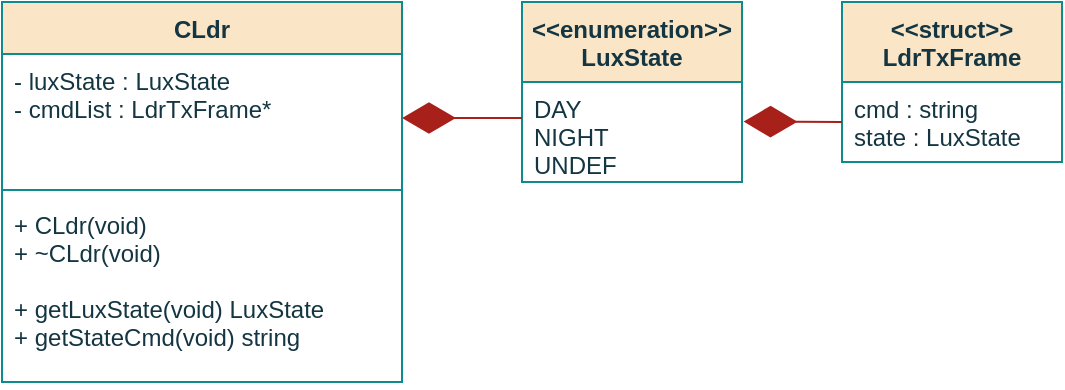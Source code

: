 <mxfile version="16.0.0" type="github" pages="4">
  <diagram id="dUQ9wwGeRSJl5TkInRWu" name="class">
    <mxGraphModel dx="643" dy="364" grid="1" gridSize="10" guides="1" tooltips="1" connect="1" arrows="1" fold="1" page="1" pageScale="1" pageWidth="850" pageHeight="1100" math="0" shadow="0">
      <root>
        <mxCell id="0" />
        <mxCell id="1" parent="0" />
        <mxCell id="Juo53vY8A3LjreaePBSx-1" value="CLdr" style="swimlane;fontStyle=1;align=center;verticalAlign=top;childLayout=stackLayout;horizontal=1;startSize=26;horizontalStack=0;resizeParent=1;resizeParentMax=0;resizeLast=0;collapsible=1;marginBottom=0;fillColor=#FAE5C7;strokeColor=#0F8B8D;fontColor=#143642;" vertex="1" parent="1">
          <mxGeometry x="200" y="80" width="200" height="190" as="geometry" />
        </mxCell>
        <mxCell id="Juo53vY8A3LjreaePBSx-2" value="- luxState : LuxState&#xa;- cmdList : LdrTxFrame*&#xa; " style="text;strokeColor=none;fillColor=none;align=left;verticalAlign=top;spacingLeft=4;spacingRight=4;overflow=hidden;rotatable=0;points=[[0,0.5],[1,0.5]];portConstraint=eastwest;fontColor=#143642;" vertex="1" parent="Juo53vY8A3LjreaePBSx-1">
          <mxGeometry y="26" width="200" height="64" as="geometry" />
        </mxCell>
        <mxCell id="Juo53vY8A3LjreaePBSx-3" value="" style="line;strokeWidth=1;fillColor=none;align=left;verticalAlign=middle;spacingTop=-1;spacingLeft=3;spacingRight=3;rotatable=0;labelPosition=right;points=[];portConstraint=eastwest;labelBackgroundColor=#DAD2D8;strokeColor=#0F8B8D;fontColor=#143642;" vertex="1" parent="Juo53vY8A3LjreaePBSx-1">
          <mxGeometry y="90" width="200" height="8" as="geometry" />
        </mxCell>
        <mxCell id="Juo53vY8A3LjreaePBSx-4" value="+ CLdr(void)&#xa;+ ~CLdr(void)&#xa;&#xa;+ getLuxState(void) LuxState&#xa;+ getStateCmd(void) string&#xa;&#xa;&#xa;&#xa;" style="text;strokeColor=none;fillColor=none;align=left;verticalAlign=top;spacingLeft=4;spacingRight=4;overflow=hidden;rotatable=0;points=[[0,0.5],[1,0.5]];portConstraint=eastwest;fontColor=#143642;spacing=2;fontStyle=0" vertex="1" parent="Juo53vY8A3LjreaePBSx-1">
          <mxGeometry y="98" width="200" height="92" as="geometry" />
        </mxCell>
        <mxCell id="Juo53vY8A3LjreaePBSx-5" value="&lt;&lt;enumeration&gt;&gt;&#xa;LuxState&#xa;" style="swimlane;fontStyle=1;align=center;verticalAlign=top;childLayout=stackLayout;horizontal=1;startSize=40;horizontalStack=0;resizeParent=1;resizeParentMax=0;resizeLast=0;collapsible=1;marginBottom=0;fillColor=#FAE5C7;strokeColor=#0F8B8D;fontColor=#143642;" vertex="1" parent="1">
          <mxGeometry x="460" y="80" width="110" height="90" as="geometry" />
        </mxCell>
        <mxCell id="Juo53vY8A3LjreaePBSx-6" value="DAY&#xa;NIGHT&#xa;UNDEF&#xa;&#xa;" style="text;strokeColor=none;fillColor=none;align=left;verticalAlign=top;spacingLeft=4;spacingRight=4;overflow=hidden;rotatable=0;points=[[0,0.5],[1,0.5]];portConstraint=eastwest;fontColor=#143642;" vertex="1" parent="Juo53vY8A3LjreaePBSx-5">
          <mxGeometry y="40" width="110" height="50" as="geometry" />
        </mxCell>
        <mxCell id="Juo53vY8A3LjreaePBSx-7" value="&lt;&lt;struct&gt;&gt;&#xa;LdrTxFrame&#xa;" style="swimlane;fontStyle=1;align=center;verticalAlign=top;childLayout=stackLayout;horizontal=1;startSize=40;horizontalStack=0;resizeParent=1;resizeParentMax=0;resizeLast=0;collapsible=1;marginBottom=0;fillColor=#FAE5C7;strokeColor=#0F8B8D;fontColor=#143642;" vertex="1" parent="1">
          <mxGeometry x="620" y="80" width="110" height="80" as="geometry" />
        </mxCell>
        <mxCell id="Juo53vY8A3LjreaePBSx-8" value="cmd : string&#xa;state : LuxState &#xa;" style="text;strokeColor=none;fillColor=none;align=left;verticalAlign=top;spacingLeft=4;spacingRight=4;overflow=hidden;rotatable=0;points=[[0,0.5],[1,0.5]];portConstraint=eastwest;fontColor=#143642;" vertex="1" parent="Juo53vY8A3LjreaePBSx-7">
          <mxGeometry y="40" width="110" height="40" as="geometry" />
        </mxCell>
        <mxCell id="Juo53vY8A3LjreaePBSx-9" value="" style="endArrow=diamondThin;endFill=1;endSize=24;html=1;rounded=0;sketch=0;fontColor=#143642;strokeColor=#A8201A;fillColor=#FAE5C7;entryX=1;entryY=0.5;entryDx=0;entryDy=0;" edge="1" parent="1" target="Juo53vY8A3LjreaePBSx-2">
          <mxGeometry width="160" relative="1" as="geometry">
            <mxPoint x="460" y="138" as="sourcePoint" />
            <mxPoint x="448.53" y="160.494" as="targetPoint" />
          </mxGeometry>
        </mxCell>
        <mxCell id="Juo53vY8A3LjreaePBSx-10" value="" style="endArrow=diamondThin;endFill=1;endSize=24;html=1;rounded=0;sketch=0;fontColor=#143642;strokeColor=#A8201A;fillColor=#FAE5C7;entryX=1.007;entryY=0.396;entryDx=0;entryDy=0;exitX=0;exitY=0.5;exitDx=0;exitDy=0;entryPerimeter=0;" edge="1" parent="1" source="Juo53vY8A3LjreaePBSx-8" target="Juo53vY8A3LjreaePBSx-6">
          <mxGeometry width="160" relative="1" as="geometry">
            <mxPoint x="509.67" y="184.56" as="sourcePoint" />
            <mxPoint x="430" y="185.44" as="targetPoint" />
          </mxGeometry>
        </mxCell>
      </root>
    </mxGraphModel>
  </diagram>
  <diagram name="constructor" id="3_gPtyxbmc-F2Df2ujOr">
    <mxGraphModel dx="540" dy="306" grid="1" gridSize="10" guides="1" tooltips="1" connect="1" arrows="1" fold="1" page="1" pageScale="1" pageWidth="850" pageHeight="1100" math="0" shadow="0">
      <root>
        <mxCell id="9dIW7flYfcrGwvDtma8Z-0" />
        <mxCell id="9dIW7flYfcrGwvDtma8Z-1" parent="9dIW7flYfcrGwvDtma8Z-0" />
        <mxCell id="9dIW7flYfcrGwvDtma8Z-10" style="edgeStyle=orthogonalEdgeStyle;curved=0;rounded=1;sketch=0;orthogonalLoop=1;jettySize=auto;html=1;exitX=0.5;exitY=1;exitDx=0;exitDy=0;entryX=0.5;entryY=0;entryDx=0;entryDy=0;fontColor=#143642;strokeColor=#A8201A;fillColor=#FAE5C7;" edge="1" parent="9dIW7flYfcrGwvDtma8Z-1" source="9dIW7flYfcrGwvDtma8Z-11" target="iZJ1uU_bXlDSDWHXbj_l-0">
          <mxGeometry relative="1" as="geometry">
            <mxPoint x="439.83" y="360" as="targetPoint" />
          </mxGeometry>
        </mxCell>
        <mxCell id="9dIW7flYfcrGwvDtma8Z-11" value="&lt;i&gt;luxState &amp;lt;- UNDEF&lt;/i&gt;&lt;br&gt;&lt;i&gt;&lt;/i&gt;" style="rounded=0;whiteSpace=wrap;html=1;sketch=0;fontColor=#143642;strokeColor=#0F8B8D;fillColor=#FAE5C7;fontFamily=Helvetica;" vertex="1" parent="9dIW7flYfcrGwvDtma8Z-1">
          <mxGeometry x="359.83" y="210" width="140" height="30" as="geometry" />
        </mxCell>
        <mxCell id="9dIW7flYfcrGwvDtma8Z-14" style="edgeStyle=orthogonalEdgeStyle;curved=0;rounded=1;sketch=0;orthogonalLoop=1;jettySize=auto;html=1;exitX=0.5;exitY=1;exitDx=0;exitDy=0;entryX=0.5;entryY=0;entryDx=0;entryDy=0;fontColor=#143642;strokeColor=#A8201A;fillColor=#FAE5C7;" edge="1" parent="9dIW7flYfcrGwvDtma8Z-1" source="9dIW7flYfcrGwvDtma8Z-15">
          <mxGeometry relative="1" as="geometry">
            <mxPoint x="429.83" y="160" as="targetPoint" />
          </mxGeometry>
        </mxCell>
        <mxCell id="9dIW7flYfcrGwvDtma8Z-15" value="CLdr" style="ellipse;whiteSpace=wrap;html=1;fontFamily=Helvetica;fillColor=#FAE5C7;strokeColor=#0F8B8D;fontColor=#143642;fontStyle=1" vertex="1" parent="9dIW7flYfcrGwvDtma8Z-1">
          <mxGeometry x="379.62" y="90" width="100" height="50" as="geometry" />
        </mxCell>
        <mxCell id="9dIW7flYfcrGwvDtma8Z-17" value="end" style="ellipse;whiteSpace=wrap;html=1;fontFamily=Helvetica;fillColor=#FAE5C7;strokeColor=#0F8B8D;fontColor=#143642;fontStyle=1" vertex="1" parent="9dIW7flYfcrGwvDtma8Z-1">
          <mxGeometry x="402.33" y="330" width="55" height="30" as="geometry" />
        </mxCell>
        <mxCell id="6wjpxjjczMcICjO-6cCV-1" style="edgeStyle=orthogonalEdgeStyle;rounded=1;orthogonalLoop=1;jettySize=auto;html=1;exitX=0.5;exitY=1;exitDx=0;exitDy=0;entryX=0.5;entryY=0;entryDx=0;entryDy=0;strokeColor=#A8201A;" edge="1" parent="9dIW7flYfcrGwvDtma8Z-1" source="6wjpxjjczMcICjO-6cCV-0" target="9dIW7flYfcrGwvDtma8Z-11">
          <mxGeometry relative="1" as="geometry" />
        </mxCell>
        <mxCell id="6wjpxjjczMcICjO-6cCV-0" value="InitLdr()" style="shape=process;whiteSpace=wrap;html=1;backgroundOutline=1;rounded=0;sketch=0;fontColor=#143642;strokeColor=#0F8B8D;fillColor=#FAE5C7;fontStyle=1" vertex="1" parent="9dIW7flYfcrGwvDtma8Z-1">
          <mxGeometry x="359.83" y="160" width="140" height="30" as="geometry" />
        </mxCell>
        <mxCell id="dGh4TypqU2GjCftlSH47-0" style="edgeStyle=orthogonalEdgeStyle;rounded=1;orthogonalLoop=1;jettySize=auto;html=1;exitX=0.5;exitY=1;exitDx=0;exitDy=0;entryX=0.5;entryY=0;entryDx=0;entryDy=0;strokeColor=#A8201A;" edge="1" parent="9dIW7flYfcrGwvDtma8Z-1" source="iZJ1uU_bXlDSDWHXbj_l-0" target="9dIW7flYfcrGwvDtma8Z-17">
          <mxGeometry relative="1" as="geometry" />
        </mxCell>
        <mxCell id="iZJ1uU_bXlDSDWHXbj_l-0" value="&lt;div align=&quot;left&quot;&gt;&lt;i&gt;cmdList&lt;/i&gt; &amp;lt;- {&quot;OFF&quot;, DAY},&lt;/div&gt;&lt;div align=&quot;left&quot;&gt;&lt;span style=&quot;white-space: pre&quot;&gt;&lt;span style=&quot;white-space: pre&quot;&gt;	&lt;/span&gt;         &lt;/span&gt;{&quot;MIN&quot;, NIGHT}&lt;br&gt;&lt;/div&gt;" style="rounded=0;whiteSpace=wrap;html=1;sketch=0;fontColor=#143642;strokeColor=#0F8B8D;fillColor=#FAE5C7;fontFamily=Helvetica;align=left;" vertex="1" parent="9dIW7flYfcrGwvDtma8Z-1">
          <mxGeometry x="356.93" y="260" width="145.38" height="50" as="geometry" />
        </mxCell>
      </root>
    </mxGraphModel>
  </diagram>
  <diagram id="APEMlQGM8OVpOROMH7jo" name="getLuxState">
    <mxGraphModel dx="643" dy="364" grid="1" gridSize="10" guides="1" tooltips="1" connect="1" arrows="1" fold="1" page="1" pageScale="1" pageWidth="850" pageHeight="1100" math="0" shadow="0">
      <root>
        <mxCell id="IBtP3qFqqx7uOzfuww4n-0" />
        <mxCell id="IBtP3qFqqx7uOzfuww4n-1" parent="IBtP3qFqqx7uOzfuww4n-0" />
        <mxCell id="IBtP3qFqqx7uOzfuww4n-2" style="edgeStyle=orthogonalEdgeStyle;curved=0;rounded=1;sketch=0;orthogonalLoop=1;jettySize=auto;html=1;exitX=0.5;exitY=1;exitDx=0;exitDy=0;entryX=0;entryY=0.5;entryDx=0;entryDy=0;fontColor=#143642;strokeColor=#A8201A;fillColor=#FAE5C7;" edge="1" parent="IBtP3qFqqx7uOzfuww4n-1">
          <mxGeometry relative="1" as="geometry">
            <mxPoint x="309.62" y="340.0" as="sourcePoint" />
            <Array as="points">
              <mxPoint x="309.62" y="360" />
            </Array>
            <mxPoint x="419.83" y="360" as="targetPoint" />
          </mxGeometry>
        </mxCell>
        <mxCell id="IBtP3qFqqx7uOzfuww4n-3" value="Returns &lt;i&gt;lux&lt;/i&gt;" style="edgeStyle=orthogonalEdgeStyle;curved=0;rounded=1;sketch=0;orthogonalLoop=1;jettySize=auto;html=1;exitX=0.5;exitY=1;exitDx=0;exitDy=0;entryX=0.5;entryY=0;entryDx=0;entryDy=0;fontColor=#143642;strokeColor=#A8201A;fillColor=#FAE5C7;" edge="1" parent="IBtP3qFqqx7uOzfuww4n-1" source="IBtP3qFqqx7uOzfuww4n-4" target="IBtP3qFqqx7uOzfuww4n-9">
          <mxGeometry relative="1" as="geometry">
            <mxPoint x="429.57" y="180.0" as="targetPoint" />
          </mxGeometry>
        </mxCell>
        <mxCell id="IBtP3qFqqx7uOzfuww4n-4" value="getLux()" style="shape=process;whiteSpace=wrap;html=1;backgroundOutline=1;rounded=0;sketch=0;fontColor=#143642;strokeColor=#0F8B8D;fillColor=#FAE5C7;fontStyle=1" vertex="1" parent="IBtP3qFqqx7uOzfuww4n-1">
          <mxGeometry x="359.83" y="160" width="140" height="30" as="geometry" />
        </mxCell>
        <mxCell id="IBtP3qFqqx7uOzfuww4n-5" style="edgeStyle=orthogonalEdgeStyle;curved=0;rounded=1;sketch=0;orthogonalLoop=1;jettySize=auto;html=1;exitX=0;exitY=0.5;exitDx=0;exitDy=0;entryX=0.5;entryY=0;entryDx=0;entryDy=0;fontColor=#143642;strokeColor=#A8201A;fillColor=#FAE5C7;" edge="1" parent="IBtP3qFqqx7uOzfuww4n-1" source="IBtP3qFqqx7uOzfuww4n-9">
          <mxGeometry relative="1" as="geometry">
            <mxPoint x="309.62" y="310.0" as="targetPoint" />
            <Array as="points">
              <mxPoint x="309.62" y="280" />
            </Array>
          </mxGeometry>
        </mxCell>
        <mxCell id="IBtP3qFqqx7uOzfuww4n-6" value="Yes" style="edgeLabel;html=1;align=center;verticalAlign=middle;resizable=0;points=[];fontColor=#143642;" vertex="1" connectable="0" parent="IBtP3qFqqx7uOzfuww4n-5">
          <mxGeometry x="-0.647" y="-2" relative="1" as="geometry">
            <mxPoint as="offset" />
          </mxGeometry>
        </mxCell>
        <mxCell id="IBtP3qFqqx7uOzfuww4n-7" style="edgeStyle=orthogonalEdgeStyle;curved=0;rounded=1;sketch=0;orthogonalLoop=1;jettySize=auto;html=1;exitX=1;exitY=0.5;exitDx=0;exitDy=0;entryX=0.5;entryY=0;entryDx=0;entryDy=0;fontColor=#143642;strokeColor=#A8201A;fillColor=#FAE5C7;" edge="1" parent="IBtP3qFqqx7uOzfuww4n-1" source="IBtP3qFqqx7uOzfuww4n-9" target="IBtP3qFqqx7uOzfuww4n-11">
          <mxGeometry relative="1" as="geometry" />
        </mxCell>
        <mxCell id="IBtP3qFqqx7uOzfuww4n-8" value="No" style="edgeLabel;html=1;align=center;verticalAlign=middle;resizable=0;points=[];fontColor=#143642;" vertex="1" connectable="0" parent="IBtP3qFqqx7uOzfuww4n-7">
          <mxGeometry x="-0.572" y="1" relative="1" as="geometry">
            <mxPoint as="offset" />
          </mxGeometry>
        </mxCell>
        <mxCell id="IBtP3qFqqx7uOzfuww4n-9" value="&lt;i&gt;lux &lt;/i&gt;bellow day light level?&lt;br&gt;&lt;i&gt;&lt;/i&gt;" style="rhombus;whiteSpace=wrap;html=1;rounded=0;sketch=0;fontColor=#143642;strokeColor=#0F8B8D;fillColor=#FAE5C7;" vertex="1" parent="IBtP3qFqqx7uOzfuww4n-1">
          <mxGeometry x="379.62" y="240" width="100" height="80" as="geometry" />
        </mxCell>
        <mxCell id="IBtP3qFqqx7uOzfuww4n-10" style="edgeStyle=orthogonalEdgeStyle;curved=0;rounded=1;sketch=0;orthogonalLoop=1;jettySize=auto;html=1;exitX=0.5;exitY=1;exitDx=0;exitDy=0;entryX=1;entryY=0.5;entryDx=0;entryDy=0;fontColor=#143642;strokeColor=#A8201A;fillColor=#FAE5C7;" edge="1" parent="IBtP3qFqqx7uOzfuww4n-1" source="IBtP3qFqqx7uOzfuww4n-11">
          <mxGeometry relative="1" as="geometry">
            <mxPoint x="439.83" y="360" as="targetPoint" />
            <Array as="points">
              <mxPoint x="550" y="360" />
            </Array>
          </mxGeometry>
        </mxCell>
        <mxCell id="IBtP3qFqqx7uOzfuww4n-11" value="&lt;i&gt;luxState &amp;lt;- DAY&lt;/i&gt;&lt;br&gt;&lt;i&gt;&lt;/i&gt;" style="rounded=0;whiteSpace=wrap;html=1;sketch=0;fontColor=#143642;strokeColor=#0F8B8D;fillColor=#FAE5C7;fontFamily=Helvetica;" vertex="1" parent="IBtP3qFqqx7uOzfuww4n-1">
          <mxGeometry x="479.62" y="310" width="140" height="30" as="geometry" />
        </mxCell>
        <mxCell id="IBtP3qFqqx7uOzfuww4n-12" style="edgeStyle=orthogonalEdgeStyle;curved=0;rounded=1;sketch=0;orthogonalLoop=1;jettySize=auto;html=1;exitX=0.5;exitY=1;exitDx=0;exitDy=0;fontColor=#143642;strokeColor=#A8201A;fillColor=#FAE5C7;" edge="1" parent="IBtP3qFqqx7uOzfuww4n-1" target="IBtP3qFqqx7uOzfuww4n-17">
          <mxGeometry relative="1" as="geometry">
            <mxPoint x="429.83" y="370" as="sourcePoint" />
          </mxGeometry>
        </mxCell>
        <mxCell id="IBtP3qFqqx7uOzfuww4n-14" style="edgeStyle=orthogonalEdgeStyle;curved=0;rounded=1;sketch=0;orthogonalLoop=1;jettySize=auto;html=1;exitX=0.5;exitY=1;exitDx=0;exitDy=0;entryX=0.5;entryY=0;entryDx=0;entryDy=0;fontColor=#143642;strokeColor=#A8201A;fillColor=#FAE5C7;" edge="1" parent="IBtP3qFqqx7uOzfuww4n-1" source="IBtP3qFqqx7uOzfuww4n-15" target="IBtP3qFqqx7uOzfuww4n-4">
          <mxGeometry relative="1" as="geometry">
            <mxPoint x="429.62" y="160" as="targetPoint" />
          </mxGeometry>
        </mxCell>
        <mxCell id="IBtP3qFqqx7uOzfuww4n-15" value="&lt;div&gt;getLuxState&lt;/div&gt;&lt;div&gt;&lt;br&gt;&lt;/div&gt;&lt;div&gt;OUT: &lt;span style=&quot;font-weight: normal&quot;&gt;&lt;i&gt;luxState&lt;/i&gt;&lt;/span&gt;&lt;br&gt;&lt;/div&gt;" style="ellipse;whiteSpace=wrap;html=1;fontFamily=Helvetica;fillColor=#FAE5C7;strokeColor=#0F8B8D;fontColor=#143642;fontStyle=1" vertex="1" parent="IBtP3qFqqx7uOzfuww4n-1">
          <mxGeometry x="379.62" y="90" width="100" height="50" as="geometry" />
        </mxCell>
        <mxCell id="IBtP3qFqqx7uOzfuww4n-16" value="&lt;i&gt;luxState &amp;lt;- &lt;/i&gt;NIGHT&lt;br&gt;&lt;i&gt;&lt;/i&gt;" style="rounded=0;whiteSpace=wrap;html=1;sketch=0;fontColor=#143642;strokeColor=#0F8B8D;fillColor=#FAE5C7;fontFamily=Helvetica;" vertex="1" parent="IBtP3qFqqx7uOzfuww4n-1">
          <mxGeometry x="239.62" y="310" width="140" height="30" as="geometry" />
        </mxCell>
        <mxCell id="IBtP3qFqqx7uOzfuww4n-17" value="end" style="ellipse;whiteSpace=wrap;html=1;fontFamily=Helvetica;fillColor=#FAE5C7;strokeColor=#0F8B8D;fontColor=#143642;fontStyle=1" vertex="1" parent="IBtP3qFqqx7uOzfuww4n-1">
          <mxGeometry x="402.33" y="390" width="55" height="30" as="geometry" />
        </mxCell>
        <mxCell id="WcMYDIwuhhFxMj0GGeks-0" value="" style="ellipse;whiteSpace=wrap;html=1;fontFamily=Helvetica;fillColor=#FAE5C7;strokeColor=#0F8B8D;fontColor=#143642;fontStyle=1" vertex="1" parent="IBtP3qFqqx7uOzfuww4n-1">
          <mxGeometry x="419.62" y="350" width="20" height="20" as="geometry" />
        </mxCell>
      </root>
    </mxGraphModel>
  </diagram>
  <diagram id="G1TQ83Vmhgz5s1SI6XMQ" name="getStateCmd">
    <mxGraphModel dx="540" dy="306" grid="1" gridSize="10" guides="1" tooltips="1" connect="1" arrows="1" fold="1" page="1" pageScale="1" pageWidth="850" pageHeight="1100" math="0" shadow="0">
      <root>
        <mxCell id="sH09c5Y4ZGpxJntsrhgJ-0" />
        <mxCell id="sH09c5Y4ZGpxJntsrhgJ-1" parent="sH09c5Y4ZGpxJntsrhgJ-0" />
        <mxCell id="akO6SX9kFLtBfxvdnfND-8" style="edgeStyle=orthogonalEdgeStyle;curved=0;rounded=1;sketch=0;orthogonalLoop=1;jettySize=auto;html=1;exitX=0.5;exitY=1;exitDx=0;exitDy=0;fontColor=#143642;strokeColor=#A8201A;fillColor=#FAE5C7;entryX=0;entryY=0.5;entryDx=0;entryDy=0;" edge="1" parent="sH09c5Y4ZGpxJntsrhgJ-1" source="akO6SX9kFLtBfxvdnfND-9" target="cxOlLZ5IGr8_wKD-ghvx-0">
          <mxGeometry relative="1" as="geometry">
            <mxPoint x="420" y="250" as="targetPoint" />
          </mxGeometry>
        </mxCell>
        <mxCell id="akO6SX9kFLtBfxvdnfND-9" value="&lt;span style=&quot;font-weight: normal&quot;&gt;&lt;i&gt;cmd &amp;lt;- &lt;/i&gt;cmd&lt;/span&gt;List&lt;span style=&quot;font-weight: normal&quot;&gt;[&lt;i&gt;luxState&lt;/i&gt;]&lt;i&gt;.&lt;/i&gt;cmd&lt;/span&gt;" style="rounded=0;whiteSpace=wrap;html=1;sketch=0;fontColor=#143642;strokeColor=#0F8B8D;fillColor=#FAE5C7;fontFamily=Helvetica;" vertex="1" parent="sH09c5Y4ZGpxJntsrhgJ-1">
          <mxGeometry x="215" y="190" width="209.83" height="30" as="geometry" />
        </mxCell>
        <mxCell id="RBhBMjr4ztkPmDA_HODS-2" style="edgeStyle=orthogonalEdgeStyle;rounded=1;orthogonalLoop=1;jettySize=auto;html=1;exitX=0.5;exitY=1;exitDx=0;exitDy=0;entryX=0.5;entryY=0;entryDx=0;entryDy=0;strokeColor=#A8201A;" edge="1" parent="sH09c5Y4ZGpxJntsrhgJ-1" source="akO6SX9kFLtBfxvdnfND-13" target="RBhBMjr4ztkPmDA_HODS-0">
          <mxGeometry relative="1" as="geometry" />
        </mxCell>
        <mxCell id="akO6SX9kFLtBfxvdnfND-13" value="&lt;div&gt;getStateCmd&lt;/div&gt;&lt;div&gt;&lt;br&gt;&lt;/div&gt;&lt;div&gt;OUT: &lt;span style=&quot;font-weight: normal&quot;&gt;&lt;i&gt;cmd&lt;/i&gt;&lt;/span&gt;&lt;br&gt;&lt;/div&gt;" style="ellipse;whiteSpace=wrap;html=1;fontFamily=Helvetica;fillColor=#FAE5C7;strokeColor=#0F8B8D;fontColor=#143642;fontStyle=1" vertex="1" parent="sH09c5Y4ZGpxJntsrhgJ-1">
          <mxGeometry x="374.43" y="30" width="110.38" height="60" as="geometry" />
        </mxCell>
        <mxCell id="akO6SX9kFLtBfxvdnfND-15" value="end" style="ellipse;whiteSpace=wrap;html=1;fontFamily=Helvetica;fillColor=#FAE5C7;strokeColor=#0F8B8D;fontColor=#143642;fontStyle=1" vertex="1" parent="sH09c5Y4ZGpxJntsrhgJ-1">
          <mxGeometry x="402.12" y="280" width="55" height="30" as="geometry" />
        </mxCell>
        <mxCell id="RBhBMjr4ztkPmDA_HODS-3" style="edgeStyle=orthogonalEdgeStyle;rounded=1;orthogonalLoop=1;jettySize=auto;html=1;exitX=0;exitY=0.5;exitDx=0;exitDy=0;entryX=0.5;entryY=0;entryDx=0;entryDy=0;strokeColor=#A8201A;" edge="1" parent="sH09c5Y4ZGpxJntsrhgJ-1" source="RBhBMjr4ztkPmDA_HODS-0" target="akO6SX9kFLtBfxvdnfND-9">
          <mxGeometry relative="1" as="geometry" />
        </mxCell>
        <mxCell id="cxOlLZ5IGr8_wKD-ghvx-2" value="Yes" style="edgeLabel;html=1;align=center;verticalAlign=middle;resizable=0;points=[];" vertex="1" connectable="0" parent="RBhBMjr4ztkPmDA_HODS-3">
          <mxGeometry x="-0.586" y="1" relative="1" as="geometry">
            <mxPoint as="offset" />
          </mxGeometry>
        </mxCell>
        <mxCell id="RBhBMjr4ztkPmDA_HODS-4" style="edgeStyle=orthogonalEdgeStyle;rounded=1;orthogonalLoop=1;jettySize=auto;html=1;exitX=1;exitY=0.5;exitDx=0;exitDy=0;strokeColor=#A8201A;entryX=1;entryY=0.5;entryDx=0;entryDy=0;" edge="1" parent="sH09c5Y4ZGpxJntsrhgJ-1" source="RBhBMjr4ztkPmDA_HODS-0" target="cxOlLZ5IGr8_wKD-ghvx-0">
          <mxGeometry relative="1" as="geometry">
            <mxPoint x="450" y="250" as="targetPoint" />
            <Array as="points">
              <mxPoint x="540" y="145" />
              <mxPoint x="540" y="250" />
            </Array>
          </mxGeometry>
        </mxCell>
        <mxCell id="cxOlLZ5IGr8_wKD-ghvx-3" value="No" style="edgeLabel;html=1;align=center;verticalAlign=middle;resizable=0;points=[];" vertex="1" connectable="0" parent="RBhBMjr4ztkPmDA_HODS-4">
          <mxGeometry x="-0.868" y="-1" relative="1" as="geometry">
            <mxPoint as="offset" />
          </mxGeometry>
        </mxCell>
        <mxCell id="RBhBMjr4ztkPmDA_HODS-0" value="&lt;div&gt;&lt;i&gt;luxState !=&lt;/i&gt;&lt;/div&gt;&lt;div&gt;&lt;i&gt;UNDEF&lt;br&gt;&lt;/i&gt;&lt;/div&gt;" style="rhombus;whiteSpace=wrap;html=1;rounded=0;sketch=0;fontColor=#143642;strokeColor=#0F8B8D;fillColor=#FAE5C7;" vertex="1" parent="sH09c5Y4ZGpxJntsrhgJ-1">
          <mxGeometry x="385.67" y="110" width="87.88" height="70" as="geometry" />
        </mxCell>
        <mxCell id="cxOlLZ5IGr8_wKD-ghvx-1" style="edgeStyle=orthogonalEdgeStyle;rounded=1;orthogonalLoop=1;jettySize=auto;html=1;exitX=0.5;exitY=1;exitDx=0;exitDy=0;entryX=0.5;entryY=0;entryDx=0;entryDy=0;strokeColor=#A8201A;" edge="1" parent="sH09c5Y4ZGpxJntsrhgJ-1" source="cxOlLZ5IGr8_wKD-ghvx-0" target="akO6SX9kFLtBfxvdnfND-15">
          <mxGeometry relative="1" as="geometry" />
        </mxCell>
        <mxCell id="cxOlLZ5IGr8_wKD-ghvx-0" value="" style="ellipse;whiteSpace=wrap;html=1;fontFamily=Helvetica;fillColor=#FAE5C7;strokeColor=#0F8B8D;fontColor=#143642;fontStyle=1" vertex="1" parent="sH09c5Y4ZGpxJntsrhgJ-1">
          <mxGeometry x="419.62" y="240" width="20" height="20" as="geometry" />
        </mxCell>
      </root>
    </mxGraphModel>
  </diagram>
</mxfile>
